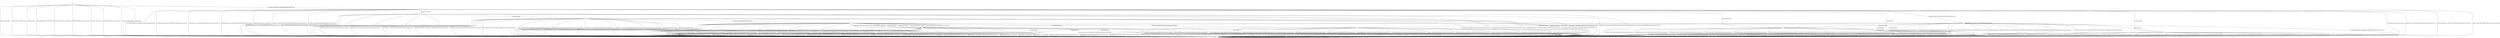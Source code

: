digraph "" {
	graph [configurations="0.9.7-TLS10|0.9.7e-TLS10|0.9.8l-TLS10|0.9.8s-TLS10|0.9.8u-TLS10|0.9.8y-TLS10|0.9.8za-TLS10|0.9.8zb-TLS10|1.0.0p-TLS10|1.0.1-TLS11|\
1.0.1d-TLS11|1.0.1k-TLS10"];
	node [label="\N"];
	__start0	[feature=True,
		label="",
		shape=none];
	b	[feature=True];
	__start0 -> b	[key=0];
	c	[feature="0.9.7-TLS10|0.9.7e-TLS10|0.9.8l-TLS10|0.9.8s-TLS10|0.9.8u-TLS10|0.9.8y-TLS10|0.9.8za-TLS10|0.9.8zb-TLS10|1.0.0p-TLS10|1.0.1-TLS11|\
1.0.1d-TLS11|1.0.1k-TLS10"];
	b -> c	[key=0,
		feature="0.9.7-TLS10|0.9.7e-TLS10|0.9.8l-TLS10|0.9.8s-TLS10|0.9.8u-TLS10|0.9.8y-TLS10|0.9.8za-TLS10|0.9.8zb-TLS10|1.0.0p-TLS10|1.0.1-TLS11|\
1.0.1d-TLS11|1.0.1k-TLS10",
		label="AlertWarningCloseNotify / -"];
	b -> c	[key=1,
		feature="0.9.7-TLS10|0.9.7e-TLS10|0.9.8l-TLS10|0.9.8s-TLS10|0.9.8u-TLS10|0.9.8y-TLS10|0.9.8za-TLS10|0.9.8zb-TLS10|1.0.0p-TLS10|1.0.1-TLS11|\
1.0.1d-TLS11|1.0.1k-TLS10",
		label="ApplicationData / ConnectionClosed"];
	b -> c	[key=2,
		feature="0.9.7-TLS10|0.9.7e-TLS10|0.9.8l-TLS10|0.9.8s-TLS10|0.9.8u-TLS10|0.9.8y-TLS10|0.9.8za-TLS10|0.9.8zb-TLS10|1.0.0p-TLS10|1.0.1-TLS11|\
1.0.1d-TLS11|1.0.1k-TLS10",
		label="ChangeCipherSpec / -"];
	b -> c	[key=3,
		feature="0.9.7-TLS10|0.9.7e-TLS10|0.9.8l-TLS10|0.9.8s-TLS10|0.9.8u-TLS10|0.9.8y-TLS10|0.9.8za-TLS10|0.9.8zb-TLS10|1.0.0p-TLS10|1.0.1-TLS11|\
1.0.1d-TLS11|1.0.1k-TLS10",
		label="DHClientKeyExchange / ConnectionClosed"];
	b -> c	[key=4,
		feature="0.9.7-TLS10|0.9.7e-TLS10|0.9.8l-TLS10|0.9.8s-TLS10|0.9.8u-TLS10|0.9.8y-TLS10|0.9.8za-TLS10|0.9.8zb-TLS10|1.0.0p-TLS10|1.0.1-TLS11|\
1.0.1d-TLS11|1.0.1k-TLS10",
		label="DHEServerKeyExchange / ConnectionClosed"];
	b -> c	[key=5,
		feature="0.9.7-TLS10|0.9.7e-TLS10|0.9.8l-TLS10|0.9.8s-TLS10|0.9.8u-TLS10|0.9.8y-TLS10|0.9.8za-TLS10|0.9.8zb-TLS10|1.0.0p-TLS10|1.0.1-TLS11|\
1.0.1d-TLS11|1.0.1k-TLS10",
		label="ECDHClientKeyExchange / ConnectionClosed"];
	b -> c	[key=6,
		feature="0.9.7-TLS10|0.9.7e-TLS10|0.9.8l-TLS10|0.9.8s-TLS10|0.9.8u-TLS10|0.9.8y-TLS10|0.9.8za-TLS10|0.9.8zb-TLS10|1.0.0p-TLS10|1.0.1-TLS11|\
1.0.1d-TLS11|1.0.1k-TLS10",
		label="Finished / ConnectionClosed"];
	b -> c	[key=7,
		feature="0.9.7-TLS10|0.9.7e-TLS10|0.9.8l-TLS10|0.9.8s-TLS10|0.9.8u-TLS10|0.9.8y-TLS10|0.9.8za-TLS10|0.9.8zb-TLS10|1.0.0p-TLS10|1.0.1-TLS11|\
1.0.1d-TLS11|1.0.1k-TLS10",
		label="RSAClientKeyExchange / ConnectionClosed"];
	b -> c	[key=8,
		feature="0.9.7-TLS10|0.9.7e-TLS10|0.9.8l-TLS10|0.9.8s-TLS10|0.9.8u-TLS10|0.9.8y-TLS10|0.9.8za-TLS10|0.9.8zb-TLS10|1.0.0p-TLS10|1.0.1-TLS11|\
1.0.1d-TLS11|1.0.1k-TLS10",
		label="ServerHello / ConnectionClosed"];
	b -> c	[key=9,
		feature="0.9.7-TLS10|0.9.7e-TLS10|0.9.8l-TLS10|0.9.8s-TLS10|0.9.8u-TLS10|0.9.8y-TLS10|0.9.8za-TLS10|0.9.8zb-TLS10|1.0.0p-TLS10|1.0.1-TLS11|\
1.0.1d-TLS11|1.0.1k-TLS10",
		label="ServerHelloDone / -"];
	d	[feature="0.9.7-TLS10|0.9.7e-TLS10|0.9.8l-TLS10|0.9.8s-TLS10|0.9.8u-TLS10|0.9.8y-TLS10|0.9.8za-TLS10|0.9.8zb-TLS10|1.0.0p-TLS10|1.0.1-TLS11|\
1.0.1d-TLS11|1.0.1k-TLS10"];
	b -> d	[key=0,
		feature="0.9.7-TLS10|0.9.7e-TLS10|0.9.8l-TLS10|0.9.8s-TLS10|0.9.8u-TLS10|0.9.8y-TLS10|0.9.8za-TLS10|0.9.8zb-TLS10|1.0.0p-TLS10|1.0.1-TLS11|\
1.0.1d-TLS11|1.0.1k-TLS10",
		label="ClientHello / SERVER_HELLO|CERTIFICATE|SERVER_HELLO_DONE"];
	c -> c	[key=0,
		feature="0.9.7-TLS10|0.9.7e-TLS10|0.9.8l-TLS10|0.9.8s-TLS10|0.9.8u-TLS10|0.9.8y-TLS10|0.9.8za-TLS10|0.9.8zb-TLS10|1.0.0p-TLS10|1.0.1-TLS11|\
1.0.1d-TLS11|1.0.1k-TLS10",
		label="AlertWarningCloseNotify / ConnectionClosed"];
	c -> c	[key=1,
		feature="0.9.7-TLS10|0.9.7e-TLS10|0.9.8l-TLS10|0.9.8s-TLS10|0.9.8u-TLS10|0.9.8y-TLS10|0.9.8za-TLS10|0.9.8zb-TLS10|1.0.0p-TLS10|1.0.1-TLS11|\
1.0.1d-TLS11|1.0.1k-TLS10",
		label="ApplicationData / ConnectionClosed"];
	c -> c	[key=2,
		feature="0.9.7-TLS10|0.9.7e-TLS10|0.9.8l-TLS10|0.9.8s-TLS10|0.9.8u-TLS10|0.9.8y-TLS10|0.9.8za-TLS10|0.9.8zb-TLS10|1.0.0p-TLS10|1.0.1-TLS11|\
1.0.1d-TLS11|1.0.1k-TLS10",
		label="ChangeCipherSpec / ConnectionClosed"];
	c -> c	[key=3,
		feature="0.9.7-TLS10|0.9.7e-TLS10|0.9.8l-TLS10|0.9.8s-TLS10|0.9.8u-TLS10|0.9.8y-TLS10|0.9.8za-TLS10|0.9.8zb-TLS10|1.0.0p-TLS10|1.0.1-TLS11|\
1.0.1d-TLS11|1.0.1k-TLS10",
		label="ClientHello / ConnectionClosed"];
	c -> c	[key=4,
		feature="0.9.7-TLS10|0.9.7e-TLS10|0.9.8l-TLS10|0.9.8s-TLS10|0.9.8u-TLS10|0.9.8y-TLS10|0.9.8za-TLS10|0.9.8zb-TLS10|1.0.0p-TLS10|1.0.1-TLS11|\
1.0.1d-TLS11|1.0.1k-TLS10",
		label="DHClientKeyExchange / ConnectionClosed"];
	c -> c	[key=5,
		feature="0.9.7-TLS10|0.9.7e-TLS10|0.9.8l-TLS10|0.9.8s-TLS10|0.9.8u-TLS10|0.9.8y-TLS10|0.9.8za-TLS10|0.9.8zb-TLS10|1.0.0p-TLS10|1.0.1-TLS11|\
1.0.1d-TLS11|1.0.1k-TLS10",
		label="DHEServerKeyExchange / ConnectionClosed"];
	c -> c	[key=6,
		feature="0.9.7-TLS10|0.9.7e-TLS10|0.9.8l-TLS10|0.9.8s-TLS10|0.9.8u-TLS10|0.9.8y-TLS10|0.9.8za-TLS10|0.9.8zb-TLS10|1.0.0p-TLS10|1.0.1-TLS11|\
1.0.1d-TLS11|1.0.1k-TLS10",
		label="ECDHClientKeyExchange / ConnectionClosed"];
	c -> c	[key=7,
		feature="0.9.7-TLS10|0.9.7e-TLS10|0.9.8l-TLS10|0.9.8s-TLS10|0.9.8u-TLS10|0.9.8y-TLS10|0.9.8za-TLS10|0.9.8zb-TLS10|1.0.0p-TLS10|1.0.1-TLS11|\
1.0.1d-TLS11|1.0.1k-TLS10",
		label="Finished / ConnectionClosed"];
	c -> c	[key=8,
		feature="0.9.7-TLS10|0.9.7e-TLS10|0.9.8l-TLS10|0.9.8s-TLS10|0.9.8u-TLS10|0.9.8y-TLS10|0.9.8za-TLS10|0.9.8zb-TLS10|1.0.0p-TLS10|1.0.1-TLS11|\
1.0.1d-TLS11|1.0.1k-TLS10",
		label="RSAClientKeyExchange / ConnectionClosed"];
	c -> c	[key=9,
		feature="0.9.7-TLS10|0.9.7e-TLS10|0.9.8l-TLS10|0.9.8s-TLS10|0.9.8u-TLS10|0.9.8y-TLS10|0.9.8za-TLS10|0.9.8zb-TLS10|1.0.0p-TLS10|1.0.1-TLS11|\
1.0.1d-TLS11|1.0.1k-TLS10",
		label="ServerHello / ConnectionClosed"];
	c -> c	[key=10,
		feature="0.9.7-TLS10|0.9.7e-TLS10|0.9.8l-TLS10|0.9.8s-TLS10|0.9.8u-TLS10|0.9.8y-TLS10|0.9.8za-TLS10|0.9.8zb-TLS10|1.0.0p-TLS10|1.0.1-TLS11|\
1.0.1d-TLS11|1.0.1k-TLS10",
		label="ServerHelloDone / ConnectionClosed"];
	d -> c	[key=0,
		feature="0.9.7-TLS10|0.9.7e-TLS10|0.9.8l-TLS10|0.9.8s-TLS10|0.9.8u-TLS10|0.9.8y-TLS10|0.9.8za-TLS10|0.9.8zb-TLS10|1.0.0p-TLS10|1.0.1-TLS11|\
1.0.1d-TLS11|1.0.1k-TLS10",
		label="AlertWarningCloseNotify / ConnectionClosed"];
	d -> c	[key=1,
		feature="0.9.7-TLS10|0.9.7e-TLS10|0.9.8l-TLS10|0.9.8s-TLS10|0.9.8u-TLS10|0.9.8y-TLS10|0.9.8za-TLS10|0.9.8zb-TLS10|1.0.0p-TLS10|1.0.1-TLS11|\
1.0.1d-TLS11|1.0.1k-TLS10",
		label="ApplicationData / ALERT_FATAL_UNEXPECTED_MESSAGE|ConnectionClosed"];
	d -> c	[key=2,
		feature="0.9.7-TLS10|0.9.7e-TLS10|0.9.8l-TLS10|0.9.8s-TLS10|0.9.8u-TLS10|0.9.8y-TLS10|0.9.8za-TLS10|0.9.8zb-TLS10|1.0.0p-TLS10|1.0.1-TLS11|\
1.0.1d-TLS11|1.0.1k-TLS10",
		label="DHEServerKeyExchange / ALERT_FATAL_UNEXPECTED_MESSAGE|ConnectionClosed"];
	d -> c	[key=3,
		feature="0.9.7-TLS10|0.9.7e-TLS10|0.9.8l-TLS10|0.9.8s-TLS10|0.9.8u-TLS10|0.9.8y-TLS10|0.9.8za-TLS10|0.9.8zb-TLS10|1.0.0p-TLS10|1.0.1-TLS11|\
1.0.1d-TLS11|1.0.1k-TLS10",
		label="Finished / ALERT_FATAL_UNEXPECTED_MESSAGE|ConnectionClosed"];
	d -> c	[key=4,
		feature="0.9.7-TLS10|0.9.7e-TLS10|0.9.8l-TLS10|0.9.8s-TLS10|0.9.8u-TLS10|0.9.8y-TLS10|0.9.8za-TLS10|0.9.8zb-TLS10|1.0.0p-TLS10|1.0.1-TLS11|\
1.0.1d-TLS11|1.0.1k-TLS10",
		label="ServerHello / ALERT_FATAL_UNEXPECTED_MESSAGE|ConnectionClosed"];
	d -> c	[key=5,
		feature="0.9.7-TLS10|0.9.7e-TLS10|0.9.8l-TLS10|0.9.8s-TLS10|0.9.8u-TLS10|0.9.8y-TLS10|0.9.8za-TLS10|0.9.8zb-TLS10|1.0.0p-TLS10|1.0.1-TLS11|\
1.0.1d-TLS11|1.0.1k-TLS10",
		label="ServerHelloDone / ALERT_FATAL_UNEXPECTED_MESSAGE|ConnectionClosed"];
	d -> c	[key=6,
		feature="0.9.8za-TLS10|0.9.8zb-TLS10|1.0.0p-TLS10|1.0.1k-TLS10",
		label="ChangeCipherSpec / ALERT_FATAL_UNEXPECTED_MESSAGE|ConnectionClosed"];
	d -> c	[key=7,
		feature="1.0.0p-TLS10|1.0.1k-TLS10",
		label="ECDHClientKeyExchange / ALERT_FATAL_DECODE_ERROR|ConnectionClosed"];
	d -> c	[key=8,
		feature="0.9.7-TLS10|0.9.7e-TLS10|0.9.8l-TLS10|0.9.8s-TLS10|0.9.8u-TLS10|0.9.8y-TLS10|0.9.8za-TLS10|0.9.8zb-TLS10|1.0.1-TLS11|1.0.1d-TLS11",
		label="ECDHClientKeyExchange / ConnectionClosed"];
	d -> c	[key=9,
		feature="0.9.8s-TLS10",
		label="ClientHello / SERVER_HELLO|CERTIFICATE|SERVER_HELLO_DONE|ConnectionClosed"];
	d -> c	[key=10,
		feature="0.9.8l-TLS10",
		label="ClientHello / ALERT_FATAL_HANDSHAKE_FAILURE|ConnectionClosed"];
	e	[feature="0.9.7-TLS10|0.9.7e-TLS10|0.9.8l-TLS10|0.9.8s-TLS10|0.9.8u-TLS10|0.9.8y-TLS10|0.9.8za-TLS10|0.9.8zb-TLS10|1.0.0p-TLS10|1.0.1-TLS11|\
1.0.1d-TLS11|1.0.1k-TLS10"];
	d -> e	[key=0,
		feature="0.9.7-TLS10|0.9.7e-TLS10|0.9.8l-TLS10|0.9.8s-TLS10|0.9.8u-TLS10|0.9.8y-TLS10|0.9.8za-TLS10|0.9.8zb-TLS10|1.0.0p-TLS10|1.0.1-TLS11|\
1.0.1d-TLS11|1.0.1k-TLS10",
		label="DHClientKeyExchange / -"];
	f	[feature="0.9.7-TLS10|0.9.7e-TLS10|0.9.8l-TLS10|0.9.8s-TLS10|0.9.8u-TLS10|0.9.8y-TLS10|0.9.8za-TLS10|0.9.8zb-TLS10|1.0.0p-TLS10|1.0.1-TLS11|\
1.0.1d-TLS11|1.0.1k-TLS10"];
	d -> f	[key=0,
		feature="0.9.7-TLS10|0.9.7e-TLS10|0.9.8l-TLS10|0.9.8s-TLS10|0.9.8u-TLS10|0.9.8y-TLS10|0.9.8za-TLS10|0.9.8zb-TLS10|1.0.0p-TLS10|1.0.1-TLS11|\
1.0.1d-TLS11|1.0.1k-TLS10",
		label="RSAClientKeyExchange / -"];
	g	[feature="0.9.7e-TLS10|0.9.7-TLS10|0.9.8u-TLS10|0.9.8y-TLS10|0.9.8za-TLS10|0.9.8zb-TLS10|1.0.0p-TLS10|1.0.1-TLS11|1.0.1d-TLS11|1.0.1k-TLS10"];
	d -> g	[key=0,
		feature="0.9.7-TLS10|0.9.7e-TLS10|0.9.8u-TLS10|0.9.8y-TLS10|0.9.8za-TLS10|0.9.8zb-TLS10|1.0.0p-TLS10|1.0.1-TLS11|1.0.1d-TLS11|1.0.1k-TLS10",
		label="ClientHello / SERVER_HELLO|CERTIFICATE|SERVER_HELLO_DONE"];
	h	[feature="0.9.7-TLS10|0.9.7e-TLS10|0.9.8l-TLS10|0.9.8s-TLS10|0.9.8u-TLS10|0.9.8y-TLS10|0.9.8za-TLS10|0.9.8zb-TLS10|1.0.0p-TLS10|1.0.1-TLS11|\
1.0.1d-TLS11|1.0.1k-TLS10"];
	d -> h	[key=0,
		feature="1.0.1-TLS11",
		label="ChangeCipherSpec / -"];
	m	[feature="0.9.8y-TLS10|0.9.7e-TLS10|0.9.8s-TLS10|0.9.8l-TLS10|0.9.7-TLS10|0.9.8u-TLS10|1.0.1d-TLS11"];
	d -> m	[key=0,
		feature="0.9.7-TLS10|0.9.7e-TLS10|0.9.8l-TLS10|0.9.8s-TLS10|0.9.8u-TLS10|0.9.8y-TLS10|1.0.1d-TLS11",
		label="ChangeCipherSpec / -"];
	e -> c	[key=0,
		feature="0.9.7-TLS10|0.9.7e-TLS10|0.9.8l-TLS10|0.9.8s-TLS10|0.9.8u-TLS10|0.9.8y-TLS10|0.9.8za-TLS10|0.9.8zb-TLS10|1.0.0p-TLS10|1.0.1-TLS11|\
1.0.1d-TLS11|1.0.1k-TLS10",
		label="AlertWarningCloseNotify / ConnectionClosed"];
	e -> c	[key=1,
		feature="0.9.7-TLS10|0.9.7e-TLS10|0.9.8l-TLS10|0.9.8s-TLS10|0.9.8u-TLS10|0.9.8y-TLS10|0.9.8za-TLS10|0.9.8zb-TLS10|1.0.0p-TLS10|1.0.1-TLS11|\
1.0.1d-TLS11|1.0.1k-TLS10",
		label="ApplicationData / ALERT_FATAL_UNEXPECTED_MESSAGE|ConnectionClosed"];
	e -> c	[key=2,
		feature="0.9.7-TLS10|0.9.7e-TLS10|0.9.8l-TLS10|0.9.8s-TLS10|0.9.8u-TLS10|0.9.8y-TLS10|0.9.8za-TLS10|0.9.8zb-TLS10|1.0.0p-TLS10|1.0.1-TLS11|\
1.0.1d-TLS11|1.0.1k-TLS10",
		label="ClientHello / ALERT_FATAL_UNEXPECTED_MESSAGE|ConnectionClosed"];
	e -> c	[key=3,
		feature="0.9.7-TLS10|0.9.7e-TLS10|0.9.8l-TLS10|0.9.8s-TLS10|0.9.8u-TLS10|0.9.8y-TLS10|0.9.8za-TLS10|0.9.8zb-TLS10|1.0.0p-TLS10|1.0.1-TLS11|\
1.0.1d-TLS11|1.0.1k-TLS10",
		label="DHClientKeyExchange / ALERT_FATAL_UNEXPECTED_MESSAGE|ConnectionClosed"];
	e -> c	[key=4,
		feature="0.9.7-TLS10|0.9.7e-TLS10|0.9.8l-TLS10|0.9.8s-TLS10|0.9.8u-TLS10|0.9.8y-TLS10|0.9.8za-TLS10|0.9.8zb-TLS10|1.0.0p-TLS10|1.0.1-TLS11|\
1.0.1d-TLS11|1.0.1k-TLS10",
		label="ECDHClientKeyExchange / ALERT_FATAL_UNEXPECTED_MESSAGE|ConnectionClosed"];
	e -> c	[key=5,
		feature="0.9.7-TLS10|0.9.7e-TLS10|0.9.8l-TLS10|0.9.8s-TLS10|0.9.8u-TLS10|0.9.8y-TLS10|0.9.8za-TLS10|0.9.8zb-TLS10|1.0.0p-TLS10|1.0.1-TLS11|\
1.0.1d-TLS11|1.0.1k-TLS10",
		label="Finished / ALERT_FATAL_UNEXPECTED_MESSAGE|ConnectionClosed"];
	e -> c	[key=6,
		feature="0.9.7-TLS10|0.9.7e-TLS10|0.9.8l-TLS10|0.9.8s-TLS10|0.9.8u-TLS10|0.9.8y-TLS10|0.9.8za-TLS10|0.9.8zb-TLS10|1.0.0p-TLS10|1.0.1-TLS11|\
1.0.1d-TLS11|1.0.1k-TLS10",
		label="RSAClientKeyExchange / ALERT_FATAL_UNEXPECTED_MESSAGE|ConnectionClosed"];
	e -> c	[key=7,
		feature="0.9.7-TLS10|0.9.7e-TLS10|0.9.8l-TLS10|0.9.8s-TLS10|0.9.8u-TLS10|0.9.8y-TLS10|0.9.8za-TLS10|0.9.8zb-TLS10|1.0.0p-TLS10|1.0.1-TLS11|\
1.0.1d-TLS11|1.0.1k-TLS10",
		label="ServerHello / ALERT_FATAL_UNEXPECTED_MESSAGE|ConnectionClosed"];
	e -> c	[key=8,
		feature="0.9.7-TLS10|0.9.7e-TLS10|0.9.8l-TLS10|0.9.8s-TLS10|0.9.8u-TLS10|0.9.8y-TLS10|0.9.8za-TLS10|0.9.8zb-TLS10|1.0.0p-TLS10|1.0.1-TLS11|\
1.0.1d-TLS11|1.0.1k-TLS10",
		label="ServerHelloDone / ALERT_FATAL_UNEXPECTED_MESSAGE|ConnectionClosed"];
	e -> c	[key=9,
		feature="0.9.8zb-TLS10|1.0.0p-TLS10|1.0.1k-TLS10",
		label="DHEServerKeyExchange / ALERT_FATAL_UNEXPECTED_MESSAGE|ConnectionClosed"];
	e -> c	[key=10,
		feature="0.9.7-TLS10|0.9.7e-TLS10|0.9.8l-TLS10|0.9.8s-TLS10|0.9.8u-TLS10|0.9.8y-TLS10|0.9.8za-TLS10|1.0.1-TLS11|1.0.1d-TLS11",
		label="DHEServerKeyExchange / ALERT_FATAL_ILLEGAL_PARAMETER|ConnectionClosed"];
	e -> h	[key=0,
		feature="0.9.7-TLS10|0.9.7e-TLS10|0.9.8l-TLS10|0.9.8s-TLS10|0.9.8u-TLS10|0.9.8y-TLS10|0.9.8za-TLS10|0.9.8zb-TLS10|1.0.0p-TLS10|1.0.1-TLS11|\
1.0.1d-TLS11|1.0.1k-TLS10",
		label="ChangeCipherSpec / -"];
	f -> c	[key=0,
		feature="0.9.7-TLS10|0.9.7e-TLS10|0.9.8l-TLS10|0.9.8s-TLS10|0.9.8u-TLS10|0.9.8y-TLS10|0.9.8za-TLS10|0.9.8zb-TLS10|1.0.0p-TLS10|1.0.1-TLS11|\
1.0.1d-TLS11|1.0.1k-TLS10",
		label="AlertWarningCloseNotify / ConnectionClosed"];
	f -> c	[key=1,
		feature="0.9.7-TLS10|0.9.7e-TLS10|0.9.8l-TLS10|0.9.8s-TLS10|0.9.8u-TLS10|0.9.8y-TLS10|0.9.8za-TLS10|0.9.8zb-TLS10|1.0.0p-TLS10|1.0.1-TLS11|\
1.0.1d-TLS11|1.0.1k-TLS10",
		label="ApplicationData / ALERT_FATAL_UNEXPECTED_MESSAGE|ConnectionClosed"];
	f -> c	[key=2,
		feature="0.9.7-TLS10|0.9.7e-TLS10|0.9.8l-TLS10|0.9.8s-TLS10|0.9.8u-TLS10|0.9.8y-TLS10|0.9.8za-TLS10|0.9.8zb-TLS10|1.0.0p-TLS10|1.0.1-TLS11|\
1.0.1d-TLS11|1.0.1k-TLS10",
		label="ClientHello / ALERT_FATAL_UNEXPECTED_MESSAGE|ConnectionClosed"];
	f -> c	[key=3,
		feature="0.9.7-TLS10|0.9.7e-TLS10|0.9.8l-TLS10|0.9.8s-TLS10|0.9.8u-TLS10|0.9.8y-TLS10|0.9.8za-TLS10|0.9.8zb-TLS10|1.0.0p-TLS10|1.0.1-TLS11|\
1.0.1d-TLS11|1.0.1k-TLS10",
		label="DHClientKeyExchange / ALERT_FATAL_UNEXPECTED_MESSAGE|ConnectionClosed"];
	f -> c	[key=4,
		feature="0.9.7-TLS10|0.9.7e-TLS10|0.9.8l-TLS10|0.9.8s-TLS10|0.9.8u-TLS10|0.9.8y-TLS10|0.9.8za-TLS10|0.9.8zb-TLS10|1.0.0p-TLS10|1.0.1-TLS11|\
1.0.1d-TLS11|1.0.1k-TLS10",
		label="ECDHClientKeyExchange / ALERT_FATAL_UNEXPECTED_MESSAGE|ConnectionClosed"];
	f -> c	[key=5,
		feature="0.9.7-TLS10|0.9.7e-TLS10|0.9.8l-TLS10|0.9.8s-TLS10|0.9.8u-TLS10|0.9.8y-TLS10|0.9.8za-TLS10|0.9.8zb-TLS10|1.0.0p-TLS10|1.0.1-TLS11|\
1.0.1d-TLS11|1.0.1k-TLS10",
		label="Finished / ALERT_FATAL_UNEXPECTED_MESSAGE|ConnectionClosed"];
	f -> c	[key=6,
		feature="0.9.7-TLS10|0.9.7e-TLS10|0.9.8l-TLS10|0.9.8s-TLS10|0.9.8u-TLS10|0.9.8y-TLS10|0.9.8za-TLS10|0.9.8zb-TLS10|1.0.0p-TLS10|1.0.1-TLS11|\
1.0.1d-TLS11|1.0.1k-TLS10",
		label="RSAClientKeyExchange / ALERT_FATAL_UNEXPECTED_MESSAGE|ConnectionClosed"];
	f -> c	[key=7,
		feature="0.9.7-TLS10|0.9.7e-TLS10|0.9.8l-TLS10|0.9.8s-TLS10|0.9.8u-TLS10|0.9.8y-TLS10|0.9.8za-TLS10|0.9.8zb-TLS10|1.0.0p-TLS10|1.0.1-TLS11|\
1.0.1d-TLS11|1.0.1k-TLS10",
		label="ServerHello / ALERT_FATAL_UNEXPECTED_MESSAGE|ConnectionClosed"];
	f -> c	[key=8,
		feature="0.9.7-TLS10|0.9.7e-TLS10|0.9.8l-TLS10|0.9.8s-TLS10|0.9.8u-TLS10|0.9.8y-TLS10|0.9.8za-TLS10|0.9.8zb-TLS10|1.0.0p-TLS10|1.0.1-TLS11|\
1.0.1d-TLS11|1.0.1k-TLS10",
		label="ServerHelloDone / ALERT_FATAL_UNEXPECTED_MESSAGE|ConnectionClosed"];
	f -> c	[key=9,
		feature="0.9.8zb-TLS10|1.0.0p-TLS10|1.0.1k-TLS10",
		label="DHEServerKeyExchange / ALERT_FATAL_UNEXPECTED_MESSAGE|ConnectionClosed"];
	f -> c	[key=10,
		feature="0.9.7-TLS10|0.9.7e-TLS10|0.9.8l-TLS10|0.9.8s-TLS10|0.9.8u-TLS10|0.9.8y-TLS10|0.9.8za-TLS10|1.0.1-TLS11|1.0.1d-TLS11",
		label="DHEServerKeyExchange / ALERT_FATAL_ILLEGAL_PARAMETER|ConnectionClosed"];
	i	[feature="0.9.7-TLS10|0.9.7e-TLS10|0.9.8l-TLS10|0.9.8s-TLS10|0.9.8u-TLS10|0.9.8y-TLS10|0.9.8za-TLS10|0.9.8zb-TLS10|1.0.0p-TLS10|1.0.1-TLS11|\
1.0.1d-TLS11|1.0.1k-TLS10"];
	f -> i	[key=0,
		feature="0.9.7-TLS10|0.9.7e-TLS10|0.9.8l-TLS10|0.9.8s-TLS10|0.9.8u-TLS10|0.9.8y-TLS10|0.9.8za-TLS10|0.9.8zb-TLS10|1.0.0p-TLS10|1.0.1-TLS11|\
1.0.1d-TLS11|1.0.1k-TLS10",
		label="ChangeCipherSpec / -"];
	g -> c	[key=0,
		feature="0.9.7-TLS10|0.9.7e-TLS10|0.9.8u-TLS10|0.9.8y-TLS10|0.9.8za-TLS10|0.9.8zb-TLS10|1.0.0p-TLS10|1.0.1-TLS11|1.0.1d-TLS11|1.0.1k-TLS10",
		label="AlertWarningCloseNotify / ConnectionClosed"];
	g -> c	[key=1,
		feature="0.9.7-TLS10|0.9.7e-TLS10|0.9.8u-TLS10|0.9.8y-TLS10|0.9.8za-TLS10|0.9.8zb-TLS10|1.0.0p-TLS10|1.0.1-TLS11|1.0.1d-TLS11|1.0.1k-TLS10",
		label="ApplicationData / ALERT_FATAL_UNEXPECTED_MESSAGE|ConnectionClosed"];
	g -> c	[key=2,
		feature="0.9.7-TLS10|0.9.7e-TLS10|0.9.8u-TLS10|0.9.8y-TLS10|0.9.8za-TLS10|0.9.8zb-TLS10|1.0.0p-TLS10|1.0.1-TLS11|1.0.1d-TLS11|1.0.1k-TLS10",
		label="DHEServerKeyExchange / ALERT_FATAL_UNEXPECTED_MESSAGE|ConnectionClosed"];
	g -> c	[key=3,
		feature="0.9.7-TLS10|0.9.7e-TLS10|0.9.8u-TLS10|0.9.8y-TLS10|0.9.8za-TLS10|0.9.8zb-TLS10|1.0.0p-TLS10|1.0.1-TLS11|1.0.1d-TLS11|1.0.1k-TLS10",
		label="Finished / ALERT_FATAL_UNEXPECTED_MESSAGE|ConnectionClosed"];
	g -> c	[key=4,
		feature="0.9.7-TLS10|0.9.7e-TLS10|0.9.8u-TLS10|0.9.8y-TLS10|0.9.8za-TLS10|0.9.8zb-TLS10|1.0.0p-TLS10|1.0.1-TLS11|1.0.1d-TLS11|1.0.1k-TLS10",
		label="ServerHello / ALERT_FATAL_UNEXPECTED_MESSAGE|ConnectionClosed"];
	g -> c	[key=5,
		feature="0.9.7-TLS10|0.9.7e-TLS10|0.9.8u-TLS10|0.9.8y-TLS10|0.9.8za-TLS10|0.9.8zb-TLS10|1.0.0p-TLS10|1.0.1-TLS11|1.0.1d-TLS11|1.0.1k-TLS10",
		label="ServerHelloDone / ALERT_FATAL_UNEXPECTED_MESSAGE|ConnectionClosed"];
	g -> c	[key=6,
		feature="0.9.8u-TLS10|0.9.8y-TLS10|0.9.8za-TLS10|0.9.8zb-TLS10|1.0.0p-TLS10|1.0.1-TLS11|1.0.1d-TLS11|1.0.1k-TLS10",
		label="ClientHello / ConnectionClosed"];
	g -> c	[key=7,
		feature="0.9.8za-TLS10|0.9.8zb-TLS10|1.0.0p-TLS10|1.0.1k-TLS10",
		label="ChangeCipherSpec / ALERT_FATAL_UNEXPECTED_MESSAGE|ConnectionClosed"];
	g -> c	[key=8,
		feature="1.0.0p-TLS10|1.0.1k-TLS10",
		label="ECDHClientKeyExchange / ALERT_FATAL_DECODE_ERROR|ConnectionClosed"];
	g -> c	[key=9,
		feature="0.9.7-TLS10|0.9.7e-TLS10|0.9.8u-TLS10|0.9.8y-TLS10|0.9.8za-TLS10|0.9.8zb-TLS10|1.0.1-TLS11|1.0.1d-TLS11",
		label="ECDHClientKeyExchange / ConnectionClosed"];
	g -> e	[key=0,
		feature="0.9.7-TLS10|0.9.7e-TLS10|0.9.8u-TLS10|0.9.8y-TLS10|0.9.8za-TLS10|0.9.8zb-TLS10|1.0.0p-TLS10|1.0.1-TLS11|1.0.1d-TLS11|1.0.1k-TLS10",
		label="DHClientKeyExchange / -"];
	g -> g	[key=0,
		feature="0.9.7-TLS10|0.9.7e-TLS10",
		label="ClientHello / SERVER_HELLO|CERTIFICATE|SERVER_HELLO_DONE"];
	g -> h	[key=0,
		feature="1.0.1-TLS11",
		label="ChangeCipherSpec / -"];
	j	[feature="0.9.7e-TLS10|0.9.7-TLS10|0.9.8u-TLS10|0.9.8y-TLS10|0.9.8za-TLS10|0.9.8zb-TLS10|1.0.0p-TLS10|1.0.1-TLS11|1.0.1d-TLS11|1.0.1k-TLS10"];
	g -> j	[key=0,
		feature="0.9.7-TLS10|0.9.7e-TLS10|0.9.8u-TLS10|0.9.8y-TLS10|0.9.8za-TLS10|0.9.8zb-TLS10|1.0.0p-TLS10|1.0.1d-TLS11|1.0.1k-TLS10",
		label="RSAClientKeyExchange / -"];
	g -> m	[key=0,
		feature="0.9.7-TLS10|0.9.7e-TLS10|0.9.8u-TLS10|0.9.8y-TLS10|1.0.1d-TLS11",
		label="ChangeCipherSpec / -"];
	n	[feature="1.0.1-TLS11|0.9.7e-TLS10|0.9.8y-TLS10|0.9.8s-TLS10|0.9.8l-TLS10|0.9.7-TLS10|0.9.8u-TLS10|1.0.1d-TLS11|0.9.8za-TLS10"];
	g -> n	[key=0,
		feature="1.0.1-TLS11",
		label="RSAClientKeyExchange / -"];
	h -> c	[key=0,
		feature="0.9.7-TLS10|0.9.7e-TLS10|0.9.8l-TLS10|0.9.8s-TLS10|0.9.8u-TLS10|0.9.8y-TLS10|0.9.8za-TLS10|0.9.8zb-TLS10|1.0.0p-TLS10|1.0.1-TLS11|\
1.0.1d-TLS11|1.0.1k-TLS10",
		label="AlertWarningCloseNotify / ALERT_FATAL_BAD_RECORD_MAC|ConnectionClosed"];
	h -> c	[key=1,
		feature="0.9.7-TLS10|0.9.7e-TLS10|0.9.8l-TLS10|0.9.8s-TLS10|0.9.8u-TLS10|0.9.8y-TLS10|0.9.8za-TLS10|0.9.8zb-TLS10|1.0.0p-TLS10|1.0.1-TLS11|\
1.0.1d-TLS11|1.0.1k-TLS10",
		label="ApplicationData / ALERT_FATAL_BAD_RECORD_MAC|ConnectionClosed"];
	h -> c	[key=2,
		feature="0.9.7-TLS10|0.9.7e-TLS10|0.9.8l-TLS10|0.9.8s-TLS10|0.9.8u-TLS10|0.9.8y-TLS10|0.9.8za-TLS10|0.9.8zb-TLS10|1.0.0p-TLS10|1.0.1-TLS11|\
1.0.1d-TLS11|1.0.1k-TLS10",
		label="ChangeCipherSpec / ALERT_FATAL_BAD_RECORD_MAC|ConnectionClosed"];
	h -> c	[key=3,
		feature="0.9.7-TLS10|0.9.7e-TLS10|0.9.8l-TLS10|0.9.8s-TLS10|0.9.8u-TLS10|0.9.8y-TLS10|0.9.8za-TLS10|0.9.8zb-TLS10|1.0.0p-TLS10|1.0.1-TLS11|\
1.0.1d-TLS11|1.0.1k-TLS10",
		label="ClientHello / ALERT_FATAL_BAD_RECORD_MAC|ConnectionClosed"];
	h -> c	[key=4,
		feature="0.9.7-TLS10|0.9.7e-TLS10|0.9.8l-TLS10|0.9.8s-TLS10|0.9.8u-TLS10|0.9.8y-TLS10|0.9.8za-TLS10|0.9.8zb-TLS10|1.0.0p-TLS10|1.0.1-TLS11|\
1.0.1d-TLS11|1.0.1k-TLS10",
		label="DHClientKeyExchange / ALERT_FATAL_BAD_RECORD_MAC|ConnectionClosed"];
	h -> c	[key=5,
		feature="0.9.7-TLS10|0.9.7e-TLS10|0.9.8l-TLS10|0.9.8s-TLS10|0.9.8u-TLS10|0.9.8y-TLS10|0.9.8za-TLS10|0.9.8zb-TLS10|1.0.0p-TLS10|1.0.1-TLS11|\
1.0.1d-TLS11|1.0.1k-TLS10",
		label="DHEServerKeyExchange / ALERT_FATAL_BAD_RECORD_MAC|ConnectionClosed"];
	h -> c	[key=6,
		feature="0.9.7-TLS10|0.9.7e-TLS10|0.9.8l-TLS10|0.9.8s-TLS10|0.9.8u-TLS10|0.9.8y-TLS10|0.9.8za-TLS10|0.9.8zb-TLS10|1.0.0p-TLS10|1.0.1-TLS11|\
1.0.1d-TLS11|1.0.1k-TLS10",
		label="ECDHClientKeyExchange / ALERT_FATAL_BAD_RECORD_MAC|ConnectionClosed"];
	h -> c	[key=7,
		feature="0.9.7-TLS10|0.9.7e-TLS10|0.9.8l-TLS10|0.9.8s-TLS10|0.9.8u-TLS10|0.9.8y-TLS10|0.9.8za-TLS10|0.9.8zb-TLS10|1.0.0p-TLS10|1.0.1-TLS11|\
1.0.1d-TLS11|1.0.1k-TLS10",
		label="Finished / ALERT_FATAL_BAD_RECORD_MAC|ConnectionClosed"];
	h -> c	[key=8,
		feature="0.9.7-TLS10|0.9.7e-TLS10|0.9.8l-TLS10|0.9.8s-TLS10|0.9.8u-TLS10|0.9.8y-TLS10|0.9.8za-TLS10|0.9.8zb-TLS10|1.0.0p-TLS10|1.0.1-TLS11|\
1.0.1d-TLS11|1.0.1k-TLS10",
		label="RSAClientKeyExchange / ALERT_FATAL_BAD_RECORD_MAC|ConnectionClosed"];
	h -> c	[key=9,
		feature="0.9.7-TLS10|0.9.7e-TLS10|0.9.8l-TLS10|0.9.8s-TLS10|0.9.8u-TLS10|0.9.8y-TLS10|0.9.8za-TLS10|0.9.8zb-TLS10|1.0.0p-TLS10|1.0.1-TLS11|\
1.0.1d-TLS11|1.0.1k-TLS10",
		label="ServerHello / ALERT_FATAL_BAD_RECORD_MAC|ConnectionClosed"];
	h -> c	[key=10,
		feature="0.9.7-TLS10|0.9.7e-TLS10|0.9.8l-TLS10|0.9.8s-TLS10|0.9.8u-TLS10|0.9.8y-TLS10|0.9.8za-TLS10|0.9.8zb-TLS10|1.0.0p-TLS10|1.0.1-TLS11|\
1.0.1d-TLS11|1.0.1k-TLS10",
		label="ServerHelloDone / ALERT_FATAL_BAD_RECORD_MAC|ConnectionClosed"];
	i -> c	[key=0,
		feature="0.9.7-TLS10|0.9.7e-TLS10|0.9.8l-TLS10|0.9.8s-TLS10|0.9.8u-TLS10|0.9.8y-TLS10|0.9.8za-TLS10|0.9.8zb-TLS10|1.0.0p-TLS10|1.0.1-TLS11|\
1.0.1d-TLS11|1.0.1k-TLS10",
		label="ClientHello / ALERT_FATAL_UNEXPECTED_MESSAGE|ConnectionClosed"];
	i -> c	[key=1,
		feature="0.9.7-TLS10|0.9.7e-TLS10|0.9.8l-TLS10|0.9.8s-TLS10|0.9.8u-TLS10|0.9.8y-TLS10|0.9.8za-TLS10|0.9.8zb-TLS10|1.0.0p-TLS10|1.0.1-TLS11|\
1.0.1d-TLS11|1.0.1k-TLS10",
		label="DHClientKeyExchange / ALERT_FATAL_UNEXPECTED_MESSAGE|ConnectionClosed"];
	i -> c	[key=2,
		feature="0.9.7-TLS10|0.9.7e-TLS10|0.9.8l-TLS10|0.9.8s-TLS10|0.9.8u-TLS10|0.9.8y-TLS10|0.9.8za-TLS10|0.9.8zb-TLS10|1.0.0p-TLS10|1.0.1-TLS11|\
1.0.1d-TLS11|1.0.1k-TLS10",
		label="ECDHClientKeyExchange / ALERT_FATAL_UNEXPECTED_MESSAGE|ConnectionClosed"];
	i -> c	[key=3,
		feature="0.9.7-TLS10|0.9.7e-TLS10|0.9.8l-TLS10|0.9.8s-TLS10|0.9.8u-TLS10|0.9.8y-TLS10|0.9.8za-TLS10|0.9.8zb-TLS10|1.0.0p-TLS10|1.0.1-TLS11|\
1.0.1d-TLS11|1.0.1k-TLS10",
		label="RSAClientKeyExchange / ALERT_FATAL_UNEXPECTED_MESSAGE|ConnectionClosed"];
	i -> c	[key=4,
		feature="0.9.7-TLS10|0.9.7e-TLS10|0.9.8l-TLS10|0.9.8s-TLS10|0.9.8u-TLS10|0.9.8y-TLS10|0.9.8za-TLS10|0.9.8zb-TLS10|1.0.0p-TLS10|1.0.1-TLS11|\
1.0.1d-TLS11|1.0.1k-TLS10",
		label="ServerHello / ALERT_FATAL_UNEXPECTED_MESSAGE|ConnectionClosed"];
	i -> c	[key=5,
		feature="0.9.7e-TLS10|0.9.8l-TLS10|0.9.8s-TLS10|0.9.8u-TLS10|0.9.8y-TLS10|0.9.8za-TLS10|0.9.8zb-TLS10|1.0.0p-TLS10|1.0.1-TLS11|1.0.1d-TLS11|\
1.0.1k-TLS10",
		label="ApplicationData / ALERT_FATAL_UNEXPECTED_MESSAGE|ConnectionClosed"];
	i -> c	[key=6,
		feature="0.9.7-TLS10|0.9.7e-TLS10|0.9.8l-TLS10|0.9.8s-TLS10|0.9.8u-TLS10|0.9.8y-TLS10|0.9.8za-TLS10|0.9.8zb-TLS10|1.0.0p-TLS10|1.0.1-TLS11|\
1.0.1k-TLS10",
		label="ServerHelloDone / ALERT_FATAL_UNEXPECTED_MESSAGE|ConnectionClosed"];
	i -> c	[key=7,
		feature="0.9.7e-TLS10|0.9.8l-TLS10|0.9.8s-TLS10|0.9.8u-TLS10|0.9.8y-TLS10|0.9.8za-TLS10|0.9.8zb-TLS10|1.0.0p-TLS10|1.0.1-TLS11|1.0.1k-TLS10",
		label="AlertWarningCloseNotify / ALERT_FATAL_UNEXPECTED_MESSAGE|ConnectionClosed"];
	i -> c	[key=8,
		feature="0.9.7e-TLS10|0.9.8l-TLS10|0.9.8s-TLS10|0.9.8u-TLS10|0.9.8y-TLS10|0.9.8za-TLS10|0.9.8zb-TLS10|1.0.0p-TLS10|1.0.1-TLS11|1.0.1k-TLS10",
		label="ChangeCipherSpec / ALERT_FATAL_UNEXPECTED_MESSAGE|ConnectionClosed"];
	i -> c	[key=9,
		feature="0.9.8zb-TLS10|1.0.0p-TLS10|1.0.1k-TLS10",
		label="DHEServerKeyExchange / ALERT_FATAL_UNEXPECTED_MESSAGE|ConnectionClosed"];
	i -> c	[key=10,
		feature="0.9.7-TLS10|0.9.7e-TLS10|0.9.8l-TLS10|0.9.8s-TLS10|0.9.8u-TLS10|0.9.8y-TLS10|0.9.8za-TLS10|1.0.1-TLS11|1.0.1d-TLS11",
		label="DHEServerKeyExchange / ALERT_FATAL_ILLEGAL_PARAMETER|ConnectionClosed"];
	i -> c	[key=11,
		feature="1.0.1d-TLS11",
		label="AlertWarningCloseNotify / ALERT_FATAL_BAD_RECORD_MAC|ConnectionClosed"];
	i -> c	[key=12,
		feature="1.0.1d-TLS11",
		label="ChangeCipherSpec / ALERT_FATAL_BAD_RECORD_MAC|ConnectionClosed"];
	i -> c	[key=13,
		feature="1.0.1d-TLS11",
		label="ServerHelloDone / ALERT_FATAL_BAD_RECORD_MAC|ConnectionClosed"];
	i -> c	[key=14,
		feature="0.9.7-TLS10",
		label="AlertWarningCloseNotify / ConnectionClosed"];
	i -> c	[key=15,
		feature="0.9.7-TLS10",
		label="ApplicationData / ConnectionClosed"];
	i -> c	[key=16,
		feature="0.9.7-TLS10",
		label="ChangeCipherSpec / ConnectionClosed"];
	k	[feature="0.9.7-TLS10|0.9.7e-TLS10|0.9.8l-TLS10|0.9.8s-TLS10|0.9.8u-TLS10|0.9.8y-TLS10|0.9.8za-TLS10|0.9.8zb-TLS10|1.0.0p-TLS10|1.0.1-TLS11|\
1.0.1d-TLS11|1.0.1k-TLS10"];
	i -> k	[key=0,
		feature="0.9.7-TLS10|0.9.7e-TLS10|0.9.8l-TLS10|0.9.8s-TLS10|0.9.8u-TLS10|0.9.8y-TLS10|0.9.8za-TLS10|0.9.8zb-TLS10|1.0.0p-TLS10|1.0.1-TLS11|\
1.0.1d-TLS11|1.0.1k-TLS10",
		label="Finished / CHANGE_CIPHER_SPEC|FINISHED"];
	j -> c	[key=0,
		feature="0.9.7-TLS10|0.9.7e-TLS10|0.9.8u-TLS10|0.9.8y-TLS10|0.9.8za-TLS10|0.9.8zb-TLS10|1.0.0p-TLS10|1.0.1-TLS11|1.0.1d-TLS11|1.0.1k-TLS10",
		label="AlertWarningCloseNotify / ConnectionClosed"];
	j -> c	[key=1,
		feature="0.9.7-TLS10|0.9.7e-TLS10|0.9.8u-TLS10|0.9.8y-TLS10|0.9.8za-TLS10|0.9.8zb-TLS10|1.0.0p-TLS10|1.0.1-TLS11|1.0.1d-TLS11|1.0.1k-TLS10",
		label="ApplicationData / ALERT_FATAL_UNEXPECTED_MESSAGE|ConnectionClosed"];
	j -> c	[key=2,
		feature="0.9.7-TLS10|0.9.7e-TLS10|0.9.8u-TLS10|0.9.8y-TLS10|0.9.8za-TLS10|0.9.8zb-TLS10|1.0.0p-TLS10|1.0.1-TLS11|1.0.1d-TLS11|1.0.1k-TLS10",
		label="ClientHello / ALERT_FATAL_UNEXPECTED_MESSAGE|ConnectionClosed"];
	j -> c	[key=3,
		feature="0.9.7-TLS10|0.9.7e-TLS10|0.9.8u-TLS10|0.9.8y-TLS10|0.9.8za-TLS10|0.9.8zb-TLS10|1.0.0p-TLS10|1.0.1-TLS11|1.0.1d-TLS11|1.0.1k-TLS10",
		label="DHClientKeyExchange / ALERT_FATAL_UNEXPECTED_MESSAGE|ConnectionClosed"];
	j -> c	[key=4,
		feature="0.9.7-TLS10|0.9.7e-TLS10|0.9.8u-TLS10|0.9.8y-TLS10|0.9.8za-TLS10|0.9.8zb-TLS10|1.0.0p-TLS10|1.0.1-TLS11|1.0.1d-TLS11|1.0.1k-TLS10",
		label="ECDHClientKeyExchange / ALERT_FATAL_UNEXPECTED_MESSAGE|ConnectionClosed"];
	j -> c	[key=5,
		feature="0.9.7-TLS10|0.9.7e-TLS10|0.9.8u-TLS10|0.9.8y-TLS10|0.9.8za-TLS10|0.9.8zb-TLS10|1.0.0p-TLS10|1.0.1-TLS11|1.0.1d-TLS11|1.0.1k-TLS10",
		label="Finished / ALERT_FATAL_UNEXPECTED_MESSAGE|ConnectionClosed"];
	j -> c	[key=6,
		feature="0.9.7-TLS10|0.9.7e-TLS10|0.9.8u-TLS10|0.9.8y-TLS10|0.9.8za-TLS10|0.9.8zb-TLS10|1.0.0p-TLS10|1.0.1-TLS11|1.0.1d-TLS11|1.0.1k-TLS10",
		label="RSAClientKeyExchange / ALERT_FATAL_UNEXPECTED_MESSAGE|ConnectionClosed"];
	j -> c	[key=7,
		feature="0.9.7-TLS10|0.9.7e-TLS10|0.9.8u-TLS10|0.9.8y-TLS10|0.9.8za-TLS10|0.9.8zb-TLS10|1.0.0p-TLS10|1.0.1-TLS11|1.0.1d-TLS11|1.0.1k-TLS10",
		label="ServerHello / ALERT_FATAL_UNEXPECTED_MESSAGE|ConnectionClosed"];
	j -> c	[key=8,
		feature="0.9.7-TLS10|0.9.7e-TLS10|0.9.8u-TLS10|0.9.8y-TLS10|0.9.8za-TLS10|0.9.8zb-TLS10|1.0.0p-TLS10|1.0.1-TLS11|1.0.1d-TLS11|1.0.1k-TLS10",
		label="ServerHelloDone / ALERT_FATAL_UNEXPECTED_MESSAGE|ConnectionClosed"];
	j -> c	[key=9,
		feature="0.9.8zb-TLS10|1.0.0p-TLS10|1.0.1-TLS11|1.0.1k-TLS10",
		label="DHEServerKeyExchange / ALERT_FATAL_UNEXPECTED_MESSAGE|ConnectionClosed"];
	j -> c	[key=10,
		feature="0.9.7-TLS10|0.9.7e-TLS10|0.9.8u-TLS10|0.9.8y-TLS10|0.9.8za-TLS10|1.0.1d-TLS11",
		label="DHEServerKeyExchange / ALERT_FATAL_ILLEGAL_PARAMETER|ConnectionClosed"];
	l	[feature="0.9.8y-TLS10|1.0.0p-TLS10|0.9.8s-TLS10|0.9.7-TLS10|0.9.8u-TLS10|0.9.7e-TLS10|0.9.8za-TLS10|1.0.1-TLS11|0.9.8zb-TLS10|1.0.1k-TLS10"];
	j -> l	[key=0,
		feature="0.9.8zb-TLS10|1.0.0p-TLS10|1.0.1-TLS11|1.0.1k-TLS10",
		label="ChangeCipherSpec / -"];
	o	[feature="0.9.8y-TLS10|0.9.7e-TLS10|1.0.1-TLS11|0.9.8u-TLS10|0.9.7-TLS10|1.0.1d-TLS11|0.9.8za-TLS10"];
	j -> o	[key=0,
		feature="0.9.7-TLS10|0.9.7e-TLS10|0.9.8u-TLS10|0.9.8y-TLS10|0.9.8za-TLS10|1.0.1d-TLS11",
		label="ChangeCipherSpec / -"];
	k -> c	[key=0,
		feature="0.9.7-TLS10|0.9.7e-TLS10|0.9.8l-TLS10|0.9.8s-TLS10|0.9.8u-TLS10|0.9.8y-TLS10|0.9.8za-TLS10|0.9.8zb-TLS10|1.0.0p-TLS10|1.0.1-TLS11|\
1.0.1d-TLS11|1.0.1k-TLS10",
		label="ApplicationData / APPLICATION|ConnectionClosed"];
	k -> c	[key=1,
		feature="0.9.7-TLS10|0.9.7e-TLS10|0.9.8s-TLS10|0.9.8u-TLS10|0.9.8y-TLS10|0.9.8za-TLS10|0.9.8zb-TLS10|1.0.0p-TLS10|1.0.1-TLS11|1.0.1d-TLS11|\
1.0.1k-TLS10",
		label="DHClientKeyExchange / ALERT_FATAL_UNEXPECTED_MESSAGE|ConnectionClosed"];
	k -> c	[key=2,
		feature="0.9.7-TLS10|0.9.7e-TLS10|0.9.8s-TLS10|0.9.8u-TLS10|0.9.8y-TLS10|0.9.8za-TLS10|0.9.8zb-TLS10|1.0.0p-TLS10|1.0.1-TLS11|1.0.1d-TLS11|\
1.0.1k-TLS10",
		label="DHEServerKeyExchange / ALERT_FATAL_UNEXPECTED_MESSAGE|ConnectionClosed"];
	k -> c	[key=3,
		feature="0.9.7-TLS10|0.9.7e-TLS10|0.9.8s-TLS10|0.9.8u-TLS10|0.9.8y-TLS10|0.9.8za-TLS10|0.9.8zb-TLS10|1.0.0p-TLS10|1.0.1-TLS11|1.0.1d-TLS11|\
1.0.1k-TLS10",
		label="ECDHClientKeyExchange / ALERT_FATAL_UNEXPECTED_MESSAGE|ConnectionClosed"];
	k -> c	[key=4,
		feature="0.9.7-TLS10|0.9.7e-TLS10|0.9.8s-TLS10|0.9.8u-TLS10|0.9.8y-TLS10|0.9.8za-TLS10|0.9.8zb-TLS10|1.0.0p-TLS10|1.0.1-TLS11|1.0.1d-TLS11|\
1.0.1k-TLS10",
		label="Finished / ALERT_FATAL_UNEXPECTED_MESSAGE|ConnectionClosed"];
	k -> c	[key=5,
		feature="0.9.7-TLS10|0.9.7e-TLS10|0.9.8s-TLS10|0.9.8u-TLS10|0.9.8y-TLS10|0.9.8za-TLS10|0.9.8zb-TLS10|1.0.0p-TLS10|1.0.1-TLS11|1.0.1d-TLS11|\
1.0.1k-TLS10",
		label="RSAClientKeyExchange / ALERT_FATAL_UNEXPECTED_MESSAGE|ConnectionClosed"];
	k -> c	[key=6,
		feature="0.9.7-TLS10|0.9.7e-TLS10|0.9.8s-TLS10|0.9.8u-TLS10|0.9.8y-TLS10|0.9.8za-TLS10|0.9.8zb-TLS10|1.0.0p-TLS10|1.0.1-TLS11|1.0.1d-TLS11|\
1.0.1k-TLS10",
		label="ServerHello / ALERT_FATAL_UNEXPECTED_MESSAGE|ConnectionClosed"];
	k -> c	[key=7,
		feature="0.9.7-TLS10|0.9.7e-TLS10|0.9.8l-TLS10|0.9.8s-TLS10|0.9.8u-TLS10|0.9.8y-TLS10|0.9.8za-TLS10|0.9.8zb-TLS10|1.0.0p-TLS10|1.0.1-TLS11|\
1.0.1k-TLS10",
		label="AlertWarningCloseNotify / ConnectionClosed"];
	k -> c	[key=8,
		feature="0.9.7-TLS10|0.9.7e-TLS10|0.9.8s-TLS10|0.9.8u-TLS10|0.9.8y-TLS10|0.9.8za-TLS10|0.9.8zb-TLS10|1.0.0p-TLS10|1.0.1-TLS11|1.0.1k-TLS10",
		label="ServerHelloDone / ALERT_FATAL_UNEXPECTED_MESSAGE|ConnectionClosed"];
	k -> c	[key=9,
		feature="1.0.1k-TLS10",
		label="ChangeCipherSpec / ALERT_FATAL_UNEXPECTED_MESSAGE|ConnectionClosed"];
	k -> c	[key=10,
		feature="1.0.1d-TLS11",
		label="AlertWarningCloseNotify / ALERT_FATAL_BAD_RECORD_MAC|ConnectionClosed"];
	k -> c	[key=11,
		feature="1.0.1d-TLS11",
		label="ChangeCipherSpec / ALERT_FATAL_BAD_RECORD_MAC|ConnectionClosed"];
	k -> c	[key=12,
		feature="1.0.1d-TLS11",
		label="ServerHelloDone / ALERT_FATAL_BAD_RECORD_MAC|ConnectionClosed"];
	k -> h	[key=0,
		feature="0.9.7-TLS10|0.9.7e-TLS10|0.9.8l-TLS10|0.9.8s-TLS10|0.9.8u-TLS10|0.9.8y-TLS10|0.9.8za-TLS10|0.9.8zb-TLS10|1.0.0p-TLS10|1.0.1-TLS11",
		label="ChangeCipherSpec / -"];
	k -> j	[key=0,
		feature="0.9.8zb-TLS10|1.0.0p-TLS10|1.0.1-TLS11|1.0.1k-TLS10",
		label="ClientHello / SERVER_HELLO|CHANGE_CIPHER_SPEC|FINISHED"];
	k -> n	[key=0,
		feature="0.9.7-TLS10|0.9.7e-TLS10|0.9.8s-TLS10|0.9.8u-TLS10|0.9.8y-TLS10|0.9.8za-TLS10|1.0.1d-TLS11",
		label="ClientHello / SERVER_HELLO|CHANGE_CIPHER_SPEC|FINISHED"];
	k -> n	[key=1,
		feature="0.9.8l-TLS10",
		label="ClientHello / -"];
	k -> n	[key=2,
		feature="0.9.8l-TLS10",
		label="DHClientKeyExchange / -"];
	k -> n	[key=3,
		feature="0.9.8l-TLS10",
		label="DHEServerKeyExchange / -"];
	k -> n	[key=4,
		feature="0.9.8l-TLS10",
		label="ECDHClientKeyExchange / -"];
	k -> n	[key=5,
		feature="0.9.8l-TLS10",
		label="Finished / -"];
	k -> n	[key=6,
		feature="0.9.8l-TLS10",
		label="RSAClientKeyExchange / -"];
	k -> n	[key=7,
		feature="0.9.8l-TLS10",
		label="ServerHello / -"];
	k -> n	[key=8,
		feature="0.9.8l-TLS10",
		label="ServerHelloDone / -"];
	l -> c	[key=0,
		feature="0.9.7-TLS10|0.9.7e-TLS10|0.9.8s-TLS10|0.9.8u-TLS10|0.9.8y-TLS10|0.9.8za-TLS10|0.9.8zb-TLS10|1.0.0p-TLS10|1.0.1-TLS11|1.0.1k-TLS10",
		label="ClientHello / ALERT_FATAL_UNEXPECTED_MESSAGE|ConnectionClosed"];
	l -> c	[key=1,
		feature="0.9.7-TLS10|0.9.7e-TLS10|0.9.8s-TLS10|0.9.8u-TLS10|0.9.8y-TLS10|0.9.8za-TLS10|0.9.8zb-TLS10|1.0.0p-TLS10|1.0.1-TLS11|1.0.1k-TLS10",
		label="DHClientKeyExchange / ALERT_FATAL_UNEXPECTED_MESSAGE|ConnectionClosed"];
	l -> c	[key=2,
		feature="0.9.7-TLS10|0.9.7e-TLS10|0.9.8s-TLS10|0.9.8u-TLS10|0.9.8y-TLS10|0.9.8za-TLS10|0.9.8zb-TLS10|1.0.0p-TLS10|1.0.1-TLS11|1.0.1k-TLS10",
		label="DHEServerKeyExchange / ALERT_FATAL_UNEXPECTED_MESSAGE|ConnectionClosed"];
	l -> c	[key=3,
		feature="0.9.7-TLS10|0.9.7e-TLS10|0.9.8s-TLS10|0.9.8u-TLS10|0.9.8y-TLS10|0.9.8za-TLS10|0.9.8zb-TLS10|1.0.0p-TLS10|1.0.1-TLS11|1.0.1k-TLS10",
		label="ECDHClientKeyExchange / ALERT_FATAL_UNEXPECTED_MESSAGE|ConnectionClosed"];
	l -> c	[key=4,
		feature="0.9.7-TLS10|0.9.7e-TLS10|0.9.8s-TLS10|0.9.8u-TLS10|0.9.8y-TLS10|0.9.8za-TLS10|0.9.8zb-TLS10|1.0.0p-TLS10|1.0.1-TLS11|1.0.1k-TLS10",
		label="Finished / ALERT_FATAL_DECRYPT_ERROR|ConnectionClosed"];
	l -> c	[key=5,
		feature="0.9.7-TLS10|0.9.7e-TLS10|0.9.8s-TLS10|0.9.8u-TLS10|0.9.8y-TLS10|0.9.8za-TLS10|0.9.8zb-TLS10|1.0.0p-TLS10|1.0.1-TLS11|1.0.1k-TLS10",
		label="RSAClientKeyExchange / ALERT_FATAL_UNEXPECTED_MESSAGE|ConnectionClosed"];
	l -> c	[key=6,
		feature="0.9.7-TLS10|0.9.7e-TLS10|0.9.8s-TLS10|0.9.8u-TLS10|0.9.8y-TLS10|0.9.8za-TLS10|0.9.8zb-TLS10|1.0.0p-TLS10|1.0.1-TLS11|1.0.1k-TLS10",
		label="ServerHello / ALERT_FATAL_UNEXPECTED_MESSAGE|ConnectionClosed"];
	l -> c	[key=7,
		feature="0.9.7-TLS10|0.9.7e-TLS10|0.9.8s-TLS10|0.9.8u-TLS10|0.9.8y-TLS10|0.9.8za-TLS10|0.9.8zb-TLS10|1.0.0p-TLS10|1.0.1-TLS11|1.0.1k-TLS10",
		label="ServerHelloDone / ALERT_FATAL_UNEXPECTED_MESSAGE|ConnectionClosed"];
	l -> c	[key=8,
		feature="0.9.7e-TLS10|0.9.8s-TLS10|0.9.8u-TLS10|0.9.8y-TLS10|0.9.8za-TLS10|0.9.8zb-TLS10|1.0.0p-TLS10|1.0.1-TLS11|1.0.1k-TLS10",
		label="AlertWarningCloseNotify / ALERT_FATAL_UNEXPECTED_MESSAGE|ConnectionClosed"];
	l -> c	[key=9,
		feature="0.9.7e-TLS10|0.9.8s-TLS10|0.9.8u-TLS10|0.9.8y-TLS10|0.9.8za-TLS10|0.9.8zb-TLS10|1.0.0p-TLS10|1.0.1-TLS11|1.0.1k-TLS10",
		label="ApplicationData / ALERT_FATAL_UNEXPECTED_MESSAGE|ConnectionClosed"];
	l -> c	[key=10,
		feature="0.9.7e-TLS10|0.9.8s-TLS10|0.9.8u-TLS10|0.9.8y-TLS10|0.9.8za-TLS10|0.9.8zb-TLS10|1.0.0p-TLS10|1.0.1-TLS11|1.0.1k-TLS10",
		label="ChangeCipherSpec / ALERT_FATAL_UNEXPECTED_MESSAGE|ConnectionClosed"];
	l -> c	[key=11,
		feature="0.9.7-TLS10",
		label="AlertWarningCloseNotify / ConnectionClosed"];
	l -> c	[key=12,
		feature="0.9.7-TLS10",
		label="ApplicationData / ConnectionClosed"];
	l -> c	[key=13,
		feature="0.9.7-TLS10",
		label="ChangeCipherSpec / ConnectionClosed"];
	m -> c	[key=0,
		feature="0.9.7-TLS10|0.9.7e-TLS10|0.9.8l-TLS10|0.9.8s-TLS10|0.9.8u-TLS10|0.9.8y-TLS10|1.0.1d-TLS11",
		label="AlertWarningCloseNotify / ALERT_FATAL_DECRYPTION_FAILED_RESERVED|ConnectionClosed"];
	m -> c	[key=1,
		feature="0.9.7-TLS10|0.9.7e-TLS10|0.9.8l-TLS10|0.9.8s-TLS10|0.9.8u-TLS10|0.9.8y-TLS10|1.0.1d-TLS11",
		label="ApplicationData / ALERT_FATAL_DECRYPTION_FAILED_RESERVED|ConnectionClosed"];
	m -> c	[key=2,
		feature="0.9.7-TLS10|0.9.7e-TLS10|0.9.8l-TLS10|0.9.8s-TLS10|0.9.8u-TLS10|0.9.8y-TLS10|1.0.1d-TLS11",
		label="ChangeCipherSpec / ALERT_FATAL_DECRYPTION_FAILED_RESERVED|ConnectionClosed"];
	m -> c	[key=3,
		feature="0.9.7-TLS10|0.9.7e-TLS10|0.9.8l-TLS10|0.9.8s-TLS10|0.9.8u-TLS10|0.9.8y-TLS10|1.0.1d-TLS11",
		label="ClientHello / ALERT_FATAL_DECRYPTION_FAILED_RESERVED|ConnectionClosed"];
	m -> c	[key=4,
		feature="0.9.7-TLS10|0.9.7e-TLS10|0.9.8l-TLS10|0.9.8s-TLS10|0.9.8u-TLS10|0.9.8y-TLS10|1.0.1d-TLS11",
		label="DHClientKeyExchange / ALERT_FATAL_DECRYPTION_FAILED_RESERVED|ConnectionClosed"];
	m -> c	[key=5,
		feature="0.9.7-TLS10|0.9.7e-TLS10|0.9.8l-TLS10|0.9.8s-TLS10|0.9.8u-TLS10|0.9.8y-TLS10|1.0.1d-TLS11",
		label="DHEServerKeyExchange / ALERT_FATAL_DECRYPTION_FAILED_RESERVED|ConnectionClosed"];
	m -> c	[key=6,
		feature="0.9.7-TLS10|0.9.7e-TLS10|0.9.8l-TLS10|0.9.8s-TLS10|0.9.8u-TLS10|0.9.8y-TLS10|1.0.1d-TLS11",
		label="ECDHClientKeyExchange / ALERT_FATAL_DECRYPTION_FAILED_RESERVED|ConnectionClosed"];
	m -> c	[key=7,
		feature="0.9.7-TLS10|0.9.7e-TLS10|0.9.8l-TLS10|0.9.8s-TLS10|0.9.8u-TLS10|0.9.8y-TLS10|1.0.1d-TLS11",
		label="RSAClientKeyExchange / ALERT_FATAL_DECRYPTION_FAILED_RESERVED|ConnectionClosed"];
	m -> c	[key=8,
		feature="0.9.7-TLS10|0.9.7e-TLS10|0.9.8l-TLS10|0.9.8s-TLS10|0.9.8u-TLS10|0.9.8y-TLS10|1.0.1d-TLS11",
		label="ServerHello / ALERT_FATAL_DECRYPTION_FAILED_RESERVED|ConnectionClosed"];
	m -> c	[key=9,
		feature="0.9.7-TLS10|0.9.7e-TLS10|0.9.8l-TLS10|0.9.8s-TLS10|0.9.8u-TLS10|0.9.8y-TLS10|1.0.1d-TLS11",
		label="ServerHelloDone / ALERT_FATAL_DECRYPTION_FAILED_RESERVED|ConnectionClosed"];
	m -> c	[key=10,
		feature="0.9.8y-TLS10|1.0.1d-TLS11",
		label="Finished / ALERT_FATAL_DECRYPTION_FAILED_RESERVED|ConnectionClosed"];
	m -> c	[key=11,
		feature="0.9.7-TLS10|0.9.7e-TLS10|0.9.8l-TLS10|0.9.8s-TLS10|0.9.8u-TLS10",
		label="Finished / ALERT_FATAL_BAD_RECORD_MAC|ConnectionClosed"];
	n -> c	[key=0,
		feature="0.9.7-TLS10|0.9.7e-TLS10|0.9.8l-TLS10|0.9.8s-TLS10|0.9.8u-TLS10|0.9.8y-TLS10|0.9.8za-TLS10|1.0.1-TLS11|1.0.1d-TLS11",
		label="ApplicationData / ALERT_FATAL_UNEXPECTED_MESSAGE|ConnectionClosed"];
	n -> c	[key=1,
		feature="0.9.7-TLS10|0.9.7e-TLS10|0.9.8l-TLS10|0.9.8s-TLS10|0.9.8u-TLS10|0.9.8y-TLS10|0.9.8za-TLS10|1.0.1-TLS11|1.0.1d-TLS11",
		label="ClientHello / ALERT_FATAL_UNEXPECTED_MESSAGE|ConnectionClosed"];
	n -> c	[key=2,
		feature="0.9.7-TLS10|0.9.7e-TLS10|0.9.8l-TLS10|0.9.8s-TLS10|0.9.8u-TLS10|0.9.8y-TLS10|0.9.8za-TLS10|1.0.1-TLS11|1.0.1d-TLS11",
		label="DHClientKeyExchange / ALERT_FATAL_UNEXPECTED_MESSAGE|ConnectionClosed"];
	n -> c	[key=3,
		feature="0.9.7-TLS10|0.9.7e-TLS10|0.9.8l-TLS10|0.9.8s-TLS10|0.9.8u-TLS10|0.9.8y-TLS10|0.9.8za-TLS10|1.0.1-TLS11|1.0.1d-TLS11",
		label="ECDHClientKeyExchange / ALERT_FATAL_UNEXPECTED_MESSAGE|ConnectionClosed"];
	n -> c	[key=4,
		feature="0.9.7-TLS10|0.9.7e-TLS10|0.9.8l-TLS10|0.9.8s-TLS10|0.9.8u-TLS10|0.9.8y-TLS10|0.9.8za-TLS10|1.0.1-TLS11|1.0.1d-TLS11",
		label="Finished / ALERT_FATAL_UNEXPECTED_MESSAGE|ConnectionClosed"];
	n -> c	[key=5,
		feature="0.9.7-TLS10|0.9.7e-TLS10|0.9.8l-TLS10|0.9.8s-TLS10|0.9.8u-TLS10|0.9.8y-TLS10|0.9.8za-TLS10|1.0.1-TLS11|1.0.1d-TLS11",
		label="RSAClientKeyExchange / ALERT_FATAL_UNEXPECTED_MESSAGE|ConnectionClosed"];
	n -> c	[key=6,
		feature="0.9.7-TLS10|0.9.7e-TLS10|0.9.8l-TLS10|0.9.8s-TLS10|0.9.8u-TLS10|0.9.8y-TLS10|0.9.8za-TLS10|1.0.1-TLS11|1.0.1d-TLS11",
		label="ServerHello / ALERT_FATAL_UNEXPECTED_MESSAGE|ConnectionClosed"];
	n -> c	[key=7,
		feature="0.9.7-TLS10|0.9.7e-TLS10|0.9.8l-TLS10|0.9.8s-TLS10|0.9.8u-TLS10|0.9.8y-TLS10|0.9.8za-TLS10|1.0.1d-TLS11",
		label="DHEServerKeyExchange / ALERT_FATAL_UNEXPECTED_MESSAGE|ConnectionClosed"];
	n -> c	[key=8,
		feature="1.0.1d-TLS11",
		label="AlertWarningCloseNotify / ALERT_FATAL_BAD_RECORD_MAC|ConnectionClosed"];
	n -> c	[key=9,
		feature="1.0.1d-TLS11",
		label="ChangeCipherSpec / ALERT_FATAL_BAD_RECORD_MAC|ConnectionClosed"];
	n -> c	[key=10,
		feature="1.0.1d-TLS11",
		label="ServerHelloDone / ALERT_FATAL_BAD_RECORD_MAC|ConnectionClosed"];
	n -> c	[key=11,
		feature="0.9.7-TLS10|0.9.7e-TLS10|0.9.8l-TLS10|0.9.8s-TLS10|0.9.8u-TLS10|0.9.8y-TLS10|0.9.8za-TLS10|1.0.1-TLS11",
		label="ServerHelloDone / ALERT_FATAL_UNEXPECTED_MESSAGE|ConnectionClosed"];
	n -> c	[key=12,
		feature="0.9.7-TLS10|0.9.7e-TLS10|0.9.8s-TLS10|0.9.8u-TLS10|0.9.8y-TLS10|0.9.8za-TLS10|1.0.1-TLS11",
		label="AlertWarningCloseNotify / ConnectionClosed"];
	n -> c	[key=13,
		feature="1.0.1-TLS11",
		label="DHEServerKeyExchange / ALERT_FATAL_ILLEGAL_PARAMETER|ConnectionClosed"];
	n -> c	[key=14,
		feature="0.9.8l-TLS10",
		label="AlertWarningCloseNotify / ALERT_FATAL_ILLEGAL_PARAMETER|ConnectionClosed"];
	n -> c	[key=15,
		feature="0.9.8l-TLS10",
		label="ChangeCipherSpec / ALERT_FATAL_ILLEGAL_PARAMETER|ConnectionClosed"];
	n -> l	[key=0,
		feature="0.9.7-TLS10|0.9.7e-TLS10|0.9.8s-TLS10|0.9.8u-TLS10|0.9.8y-TLS10|0.9.8za-TLS10",
		label="ChangeCipherSpec / -"];
	n -> o	[key=0,
		feature="1.0.1-TLS11",
		label="ChangeCipherSpec / -"];
	o -> c	[key=0,
		feature="0.9.7-TLS10|0.9.7e-TLS10|0.9.8u-TLS10|0.9.8y-TLS10|0.9.8za-TLS10|1.0.1-TLS11|1.0.1d-TLS11",
		label="ClientHello / ALERT_FATAL_UNEXPECTED_MESSAGE|ConnectionClosed"];
	o -> c	[key=1,
		feature="0.9.7-TLS10|0.9.7e-TLS10|0.9.8u-TLS10|0.9.8y-TLS10|0.9.8za-TLS10|1.0.1-TLS11|1.0.1d-TLS11",
		label="DHClientKeyExchange / ALERT_FATAL_UNEXPECTED_MESSAGE|ConnectionClosed"];
	o -> c	[key=2,
		feature="0.9.7-TLS10|0.9.7e-TLS10|0.9.8u-TLS10|0.9.8y-TLS10|0.9.8za-TLS10|1.0.1-TLS11|1.0.1d-TLS11",
		label="DHEServerKeyExchange / ALERT_FATAL_ILLEGAL_PARAMETER|ConnectionClosed"];
	o -> c	[key=3,
		feature="0.9.7-TLS10|0.9.7e-TLS10|0.9.8u-TLS10|0.9.8y-TLS10|0.9.8za-TLS10|1.0.1-TLS11|1.0.1d-TLS11",
		label="ECDHClientKeyExchange / ALERT_FATAL_UNEXPECTED_MESSAGE|ConnectionClosed"];
	o -> c	[key=4,
		feature="0.9.7-TLS10|0.9.7e-TLS10|0.9.8u-TLS10|0.9.8y-TLS10|0.9.8za-TLS10|1.0.1-TLS11|1.0.1d-TLS11",
		label="Finished / ALERT_FATAL_DECRYPT_ERROR|ConnectionClosed"];
	o -> c	[key=5,
		feature="0.9.7-TLS10|0.9.7e-TLS10|0.9.8u-TLS10|0.9.8y-TLS10|0.9.8za-TLS10|1.0.1-TLS11|1.0.1d-TLS11",
		label="RSAClientKeyExchange / ALERT_FATAL_UNEXPECTED_MESSAGE|ConnectionClosed"];
	o -> c	[key=6,
		feature="0.9.7-TLS10|0.9.7e-TLS10|0.9.8u-TLS10|0.9.8y-TLS10|0.9.8za-TLS10|1.0.1-TLS11|1.0.1d-TLS11",
		label="ServerHello / ALERT_FATAL_UNEXPECTED_MESSAGE|ConnectionClosed"];
	o -> c	[key=7,
		feature="0.9.7e-TLS10|0.9.8u-TLS10|0.9.8y-TLS10|0.9.8za-TLS10|1.0.1-TLS11|1.0.1d-TLS11",
		label="ApplicationData / ALERT_FATAL_UNEXPECTED_MESSAGE|ConnectionClosed"];
	o -> c	[key=8,
		feature="1.0.1d-TLS11",
		label="AlertWarningCloseNotify / ALERT_FATAL_BAD_RECORD_MAC|ConnectionClosed"];
	o -> c	[key=9,
		feature="1.0.1d-TLS11",
		label="ChangeCipherSpec / ALERT_FATAL_BAD_RECORD_MAC|ConnectionClosed"];
	o -> c	[key=10,
		feature="1.0.1d-TLS11",
		label="ServerHelloDone / ALERT_FATAL_BAD_RECORD_MAC|ConnectionClosed"];
	o -> c	[key=11,
		feature="0.9.7-TLS10|0.9.7e-TLS10|0.9.8u-TLS10|0.9.8y-TLS10|0.9.8za-TLS10|1.0.1-TLS11",
		label="ServerHelloDone / ALERT_FATAL_UNEXPECTED_MESSAGE|ConnectionClosed"];
	o -> c	[key=12,
		feature="0.9.7e-TLS10|0.9.8u-TLS10|0.9.8y-TLS10|0.9.8za-TLS10|1.0.1-TLS11",
		label="AlertWarningCloseNotify / ALERT_FATAL_UNEXPECTED_MESSAGE|ConnectionClosed"];
	o -> c	[key=13,
		feature="0.9.7e-TLS10|0.9.8u-TLS10|0.9.8y-TLS10|0.9.8za-TLS10|1.0.1-TLS11",
		label="ChangeCipherSpec / ALERT_FATAL_UNEXPECTED_MESSAGE|ConnectionClosed"];
	o -> c	[key=14,
		feature="0.9.7-TLS10",
		label="AlertWarningCloseNotify / ConnectionClosed"];
	o -> c	[key=15,
		feature="0.9.7-TLS10",
		label="ApplicationData / ConnectionClosed"];
	o -> c	[key=16,
		feature="0.9.7-TLS10",
		label="ChangeCipherSpec / ConnectionClosed"];
}
